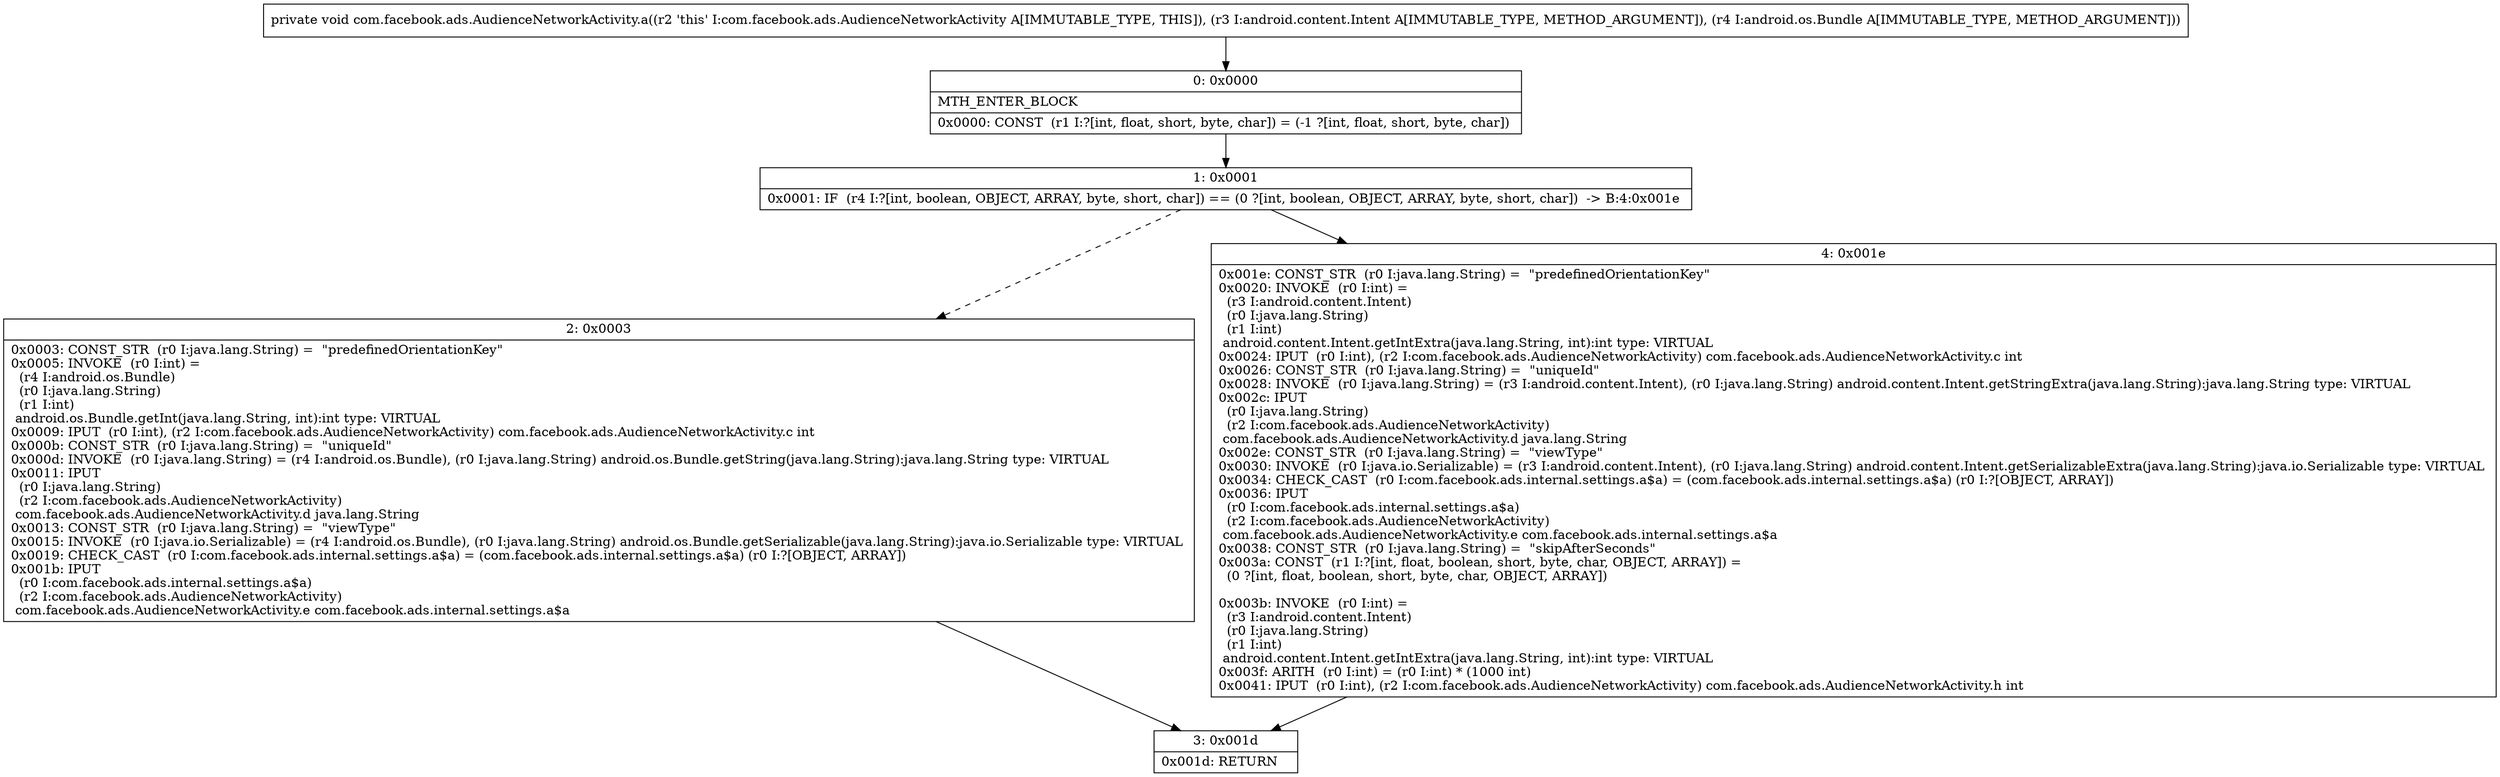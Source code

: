 digraph "CFG forcom.facebook.ads.AudienceNetworkActivity.a(Landroid\/content\/Intent;Landroid\/os\/Bundle;)V" {
Node_0 [shape=record,label="{0\:\ 0x0000|MTH_ENTER_BLOCK\l|0x0000: CONST  (r1 I:?[int, float, short, byte, char]) = (\-1 ?[int, float, short, byte, char]) \l}"];
Node_1 [shape=record,label="{1\:\ 0x0001|0x0001: IF  (r4 I:?[int, boolean, OBJECT, ARRAY, byte, short, char]) == (0 ?[int, boolean, OBJECT, ARRAY, byte, short, char])  \-\> B:4:0x001e \l}"];
Node_2 [shape=record,label="{2\:\ 0x0003|0x0003: CONST_STR  (r0 I:java.lang.String) =  \"predefinedOrientationKey\" \l0x0005: INVOKE  (r0 I:int) = \l  (r4 I:android.os.Bundle)\l  (r0 I:java.lang.String)\l  (r1 I:int)\l android.os.Bundle.getInt(java.lang.String, int):int type: VIRTUAL \l0x0009: IPUT  (r0 I:int), (r2 I:com.facebook.ads.AudienceNetworkActivity) com.facebook.ads.AudienceNetworkActivity.c int \l0x000b: CONST_STR  (r0 I:java.lang.String) =  \"uniqueId\" \l0x000d: INVOKE  (r0 I:java.lang.String) = (r4 I:android.os.Bundle), (r0 I:java.lang.String) android.os.Bundle.getString(java.lang.String):java.lang.String type: VIRTUAL \l0x0011: IPUT  \l  (r0 I:java.lang.String)\l  (r2 I:com.facebook.ads.AudienceNetworkActivity)\l com.facebook.ads.AudienceNetworkActivity.d java.lang.String \l0x0013: CONST_STR  (r0 I:java.lang.String) =  \"viewType\" \l0x0015: INVOKE  (r0 I:java.io.Serializable) = (r4 I:android.os.Bundle), (r0 I:java.lang.String) android.os.Bundle.getSerializable(java.lang.String):java.io.Serializable type: VIRTUAL \l0x0019: CHECK_CAST  (r0 I:com.facebook.ads.internal.settings.a$a) = (com.facebook.ads.internal.settings.a$a) (r0 I:?[OBJECT, ARRAY]) \l0x001b: IPUT  \l  (r0 I:com.facebook.ads.internal.settings.a$a)\l  (r2 I:com.facebook.ads.AudienceNetworkActivity)\l com.facebook.ads.AudienceNetworkActivity.e com.facebook.ads.internal.settings.a$a \l}"];
Node_3 [shape=record,label="{3\:\ 0x001d|0x001d: RETURN   \l}"];
Node_4 [shape=record,label="{4\:\ 0x001e|0x001e: CONST_STR  (r0 I:java.lang.String) =  \"predefinedOrientationKey\" \l0x0020: INVOKE  (r0 I:int) = \l  (r3 I:android.content.Intent)\l  (r0 I:java.lang.String)\l  (r1 I:int)\l android.content.Intent.getIntExtra(java.lang.String, int):int type: VIRTUAL \l0x0024: IPUT  (r0 I:int), (r2 I:com.facebook.ads.AudienceNetworkActivity) com.facebook.ads.AudienceNetworkActivity.c int \l0x0026: CONST_STR  (r0 I:java.lang.String) =  \"uniqueId\" \l0x0028: INVOKE  (r0 I:java.lang.String) = (r3 I:android.content.Intent), (r0 I:java.lang.String) android.content.Intent.getStringExtra(java.lang.String):java.lang.String type: VIRTUAL \l0x002c: IPUT  \l  (r0 I:java.lang.String)\l  (r2 I:com.facebook.ads.AudienceNetworkActivity)\l com.facebook.ads.AudienceNetworkActivity.d java.lang.String \l0x002e: CONST_STR  (r0 I:java.lang.String) =  \"viewType\" \l0x0030: INVOKE  (r0 I:java.io.Serializable) = (r3 I:android.content.Intent), (r0 I:java.lang.String) android.content.Intent.getSerializableExtra(java.lang.String):java.io.Serializable type: VIRTUAL \l0x0034: CHECK_CAST  (r0 I:com.facebook.ads.internal.settings.a$a) = (com.facebook.ads.internal.settings.a$a) (r0 I:?[OBJECT, ARRAY]) \l0x0036: IPUT  \l  (r0 I:com.facebook.ads.internal.settings.a$a)\l  (r2 I:com.facebook.ads.AudienceNetworkActivity)\l com.facebook.ads.AudienceNetworkActivity.e com.facebook.ads.internal.settings.a$a \l0x0038: CONST_STR  (r0 I:java.lang.String) =  \"skipAfterSeconds\" \l0x003a: CONST  (r1 I:?[int, float, boolean, short, byte, char, OBJECT, ARRAY]) = \l  (0 ?[int, float, boolean, short, byte, char, OBJECT, ARRAY])\l \l0x003b: INVOKE  (r0 I:int) = \l  (r3 I:android.content.Intent)\l  (r0 I:java.lang.String)\l  (r1 I:int)\l android.content.Intent.getIntExtra(java.lang.String, int):int type: VIRTUAL \l0x003f: ARITH  (r0 I:int) = (r0 I:int) * (1000 int) \l0x0041: IPUT  (r0 I:int), (r2 I:com.facebook.ads.AudienceNetworkActivity) com.facebook.ads.AudienceNetworkActivity.h int \l}"];
MethodNode[shape=record,label="{private void com.facebook.ads.AudienceNetworkActivity.a((r2 'this' I:com.facebook.ads.AudienceNetworkActivity A[IMMUTABLE_TYPE, THIS]), (r3 I:android.content.Intent A[IMMUTABLE_TYPE, METHOD_ARGUMENT]), (r4 I:android.os.Bundle A[IMMUTABLE_TYPE, METHOD_ARGUMENT])) }"];
MethodNode -> Node_0;
Node_0 -> Node_1;
Node_1 -> Node_2[style=dashed];
Node_1 -> Node_4;
Node_2 -> Node_3;
Node_4 -> Node_3;
}

